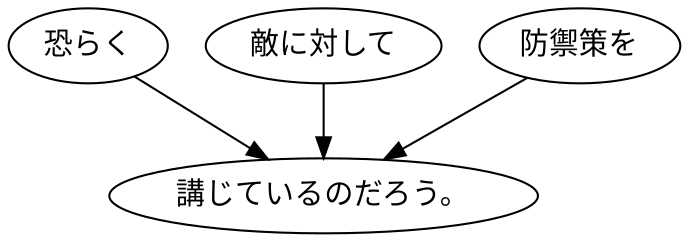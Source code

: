 digraph graph4991 {
	node0 [label="恐らく"];
	node1 [label="敵に対して"];
	node2 [label="防禦策を"];
	node3 [label="講じているのだろう。"];
	node0 -> node3;
	node1 -> node3;
	node2 -> node3;
}
